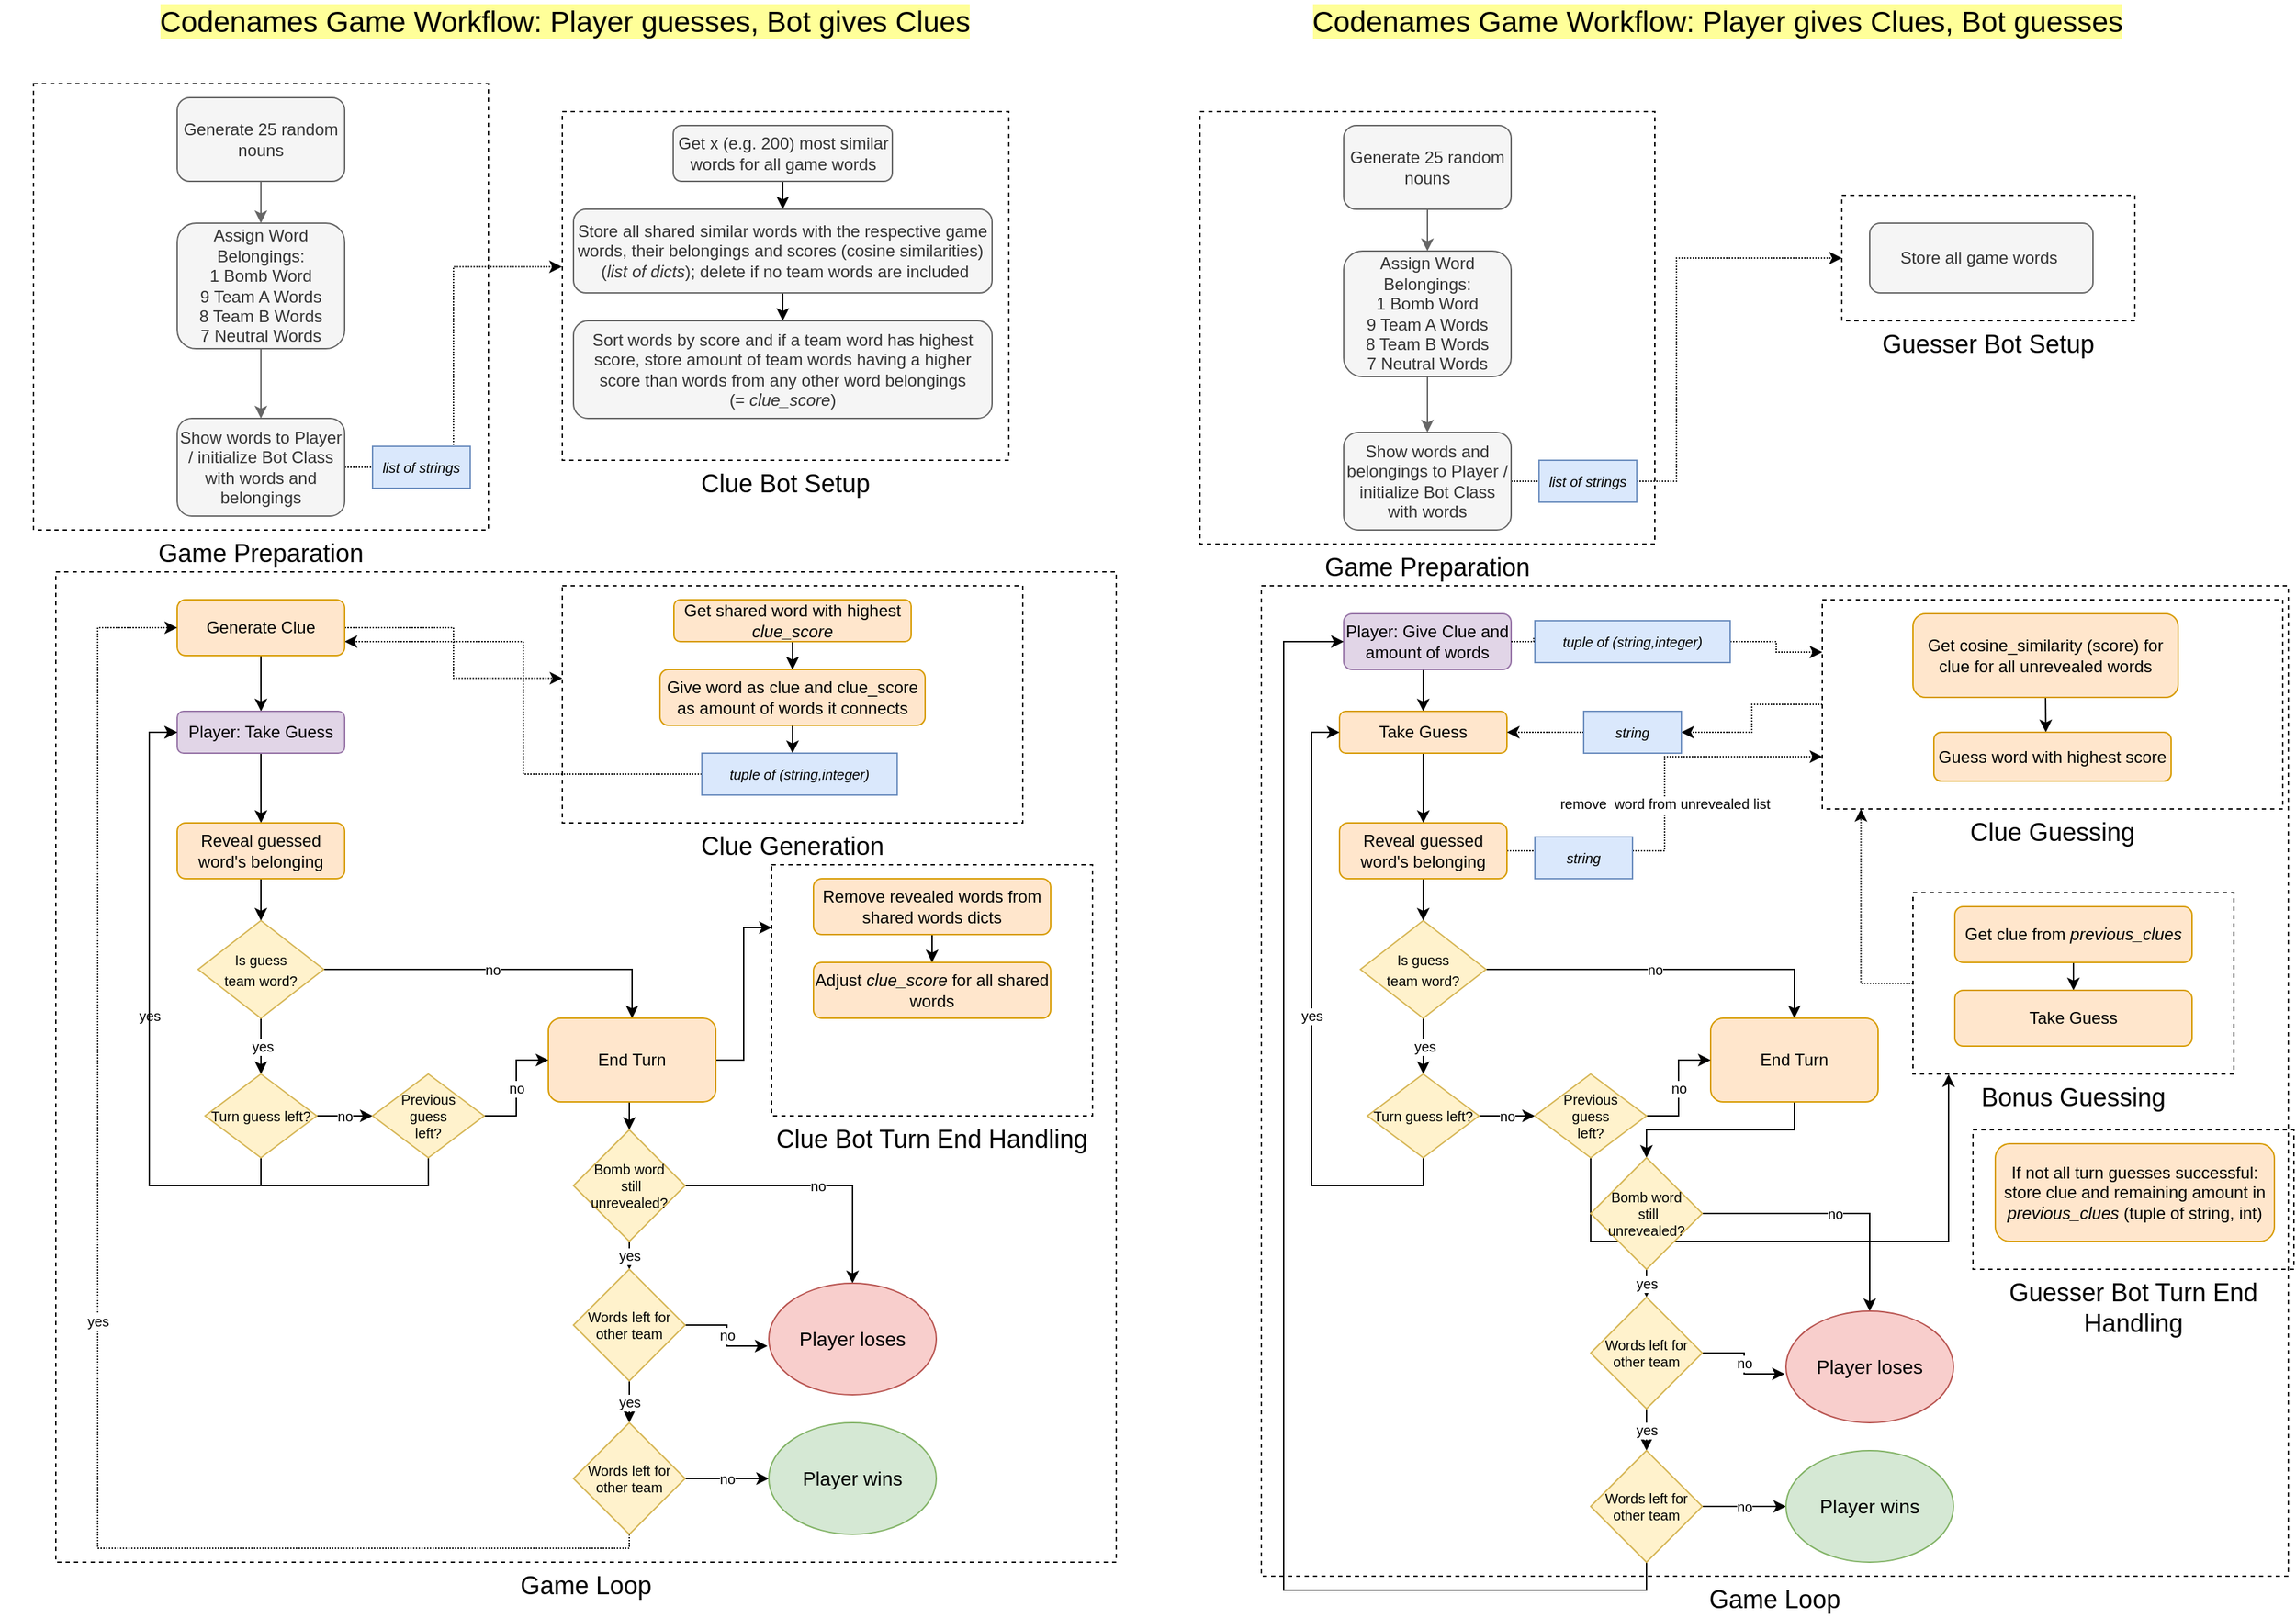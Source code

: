 <mxfile version="15.9.1" type="device"><diagram id="C5RBs43oDa-KdzZeNtuy" name="Page-1"><mxGraphModel dx="2031" dy="1260" grid="1" gridSize="10" guides="1" tooltips="1" connect="1" arrows="1" fold="1" page="1" pageScale="1" pageWidth="827" pageHeight="1169" math="0" shadow="0"><root><mxCell id="WIyWlLk6GJQsqaUBKTNV-0"/><mxCell id="WIyWlLk6GJQsqaUBKTNV-1" parent="WIyWlLk6GJQsqaUBKTNV-0"/><mxCell id="Q2Xd-P-2eitTYK7dsWBb-150" value="Game Loop" style="rounded=0;whiteSpace=wrap;html=1;fillColor=none;dashed=1;labelPosition=center;verticalLabelPosition=bottom;align=center;verticalAlign=top;fontSize=18;" vertex="1" parent="WIyWlLk6GJQsqaUBKTNV-1"><mxGeometry x="914" y="430" width="736" height="710" as="geometry"/></mxCell><mxCell id="Q2Xd-P-2eitTYK7dsWBb-96" value="Game Loop" style="rounded=0;whiteSpace=wrap;html=1;fillColor=none;dashed=1;labelPosition=center;verticalLabelPosition=bottom;align=center;verticalAlign=top;fontSize=18;" vertex="1" parent="WIyWlLk6GJQsqaUBKTNV-1"><mxGeometry x="50" y="420" width="760" height="710" as="geometry"/></mxCell><mxCell id="Q2Xd-P-2eitTYK7dsWBb-81" value="Game Preparation" style="rounded=0;whiteSpace=wrap;html=1;fillColor=none;dashed=1;labelPosition=center;verticalLabelPosition=bottom;align=center;verticalAlign=top;fontSize=18;" vertex="1" parent="WIyWlLk6GJQsqaUBKTNV-1"><mxGeometry x="870" y="90" width="326" height="310" as="geometry"/></mxCell><mxCell id="Q2Xd-P-2eitTYK7dsWBb-11" value="Clue Bot Setup" style="rounded=0;whiteSpace=wrap;html=1;fillColor=none;dashed=1;labelPosition=center;verticalLabelPosition=bottom;align=center;verticalAlign=top;fontSize=18;" vertex="1" parent="WIyWlLk6GJQsqaUBKTNV-1"><mxGeometry x="413" y="90" width="320" height="250" as="geometry"/></mxCell><mxCell id="Q2Xd-P-2eitTYK7dsWBb-3" style="edgeStyle=orthogonalEdgeStyle;rounded=0;orthogonalLoop=1;jettySize=auto;html=1;exitX=0.5;exitY=1;exitDx=0;exitDy=0;entryX=0.5;entryY=0;entryDx=0;entryDy=0;fillColor=#f5f5f5;strokeColor=#666666;" edge="1" parent="WIyWlLk6GJQsqaUBKTNV-1" source="Q2Xd-P-2eitTYK7dsWBb-1" target="Q2Xd-P-2eitTYK7dsWBb-2"><mxGeometry relative="1" as="geometry"/></mxCell><mxCell id="Q2Xd-P-2eitTYK7dsWBb-1" value="Generate 25 random nouns" style="rounded=1;whiteSpace=wrap;html=1;fillColor=#f5f5f5;strokeColor=#666666;fontColor=#333333;" vertex="1" parent="WIyWlLk6GJQsqaUBKTNV-1"><mxGeometry x="137" y="80" width="120" height="60" as="geometry"/></mxCell><mxCell id="Q2Xd-P-2eitTYK7dsWBb-5" style="edgeStyle=orthogonalEdgeStyle;rounded=0;orthogonalLoop=1;jettySize=auto;html=1;exitX=0.5;exitY=1;exitDx=0;exitDy=0;entryX=0.5;entryY=0;entryDx=0;entryDy=0;fillColor=#f5f5f5;strokeColor=#666666;" edge="1" parent="WIyWlLk6GJQsqaUBKTNV-1" source="Q2Xd-P-2eitTYK7dsWBb-2" target="Q2Xd-P-2eitTYK7dsWBb-4"><mxGeometry relative="1" as="geometry"/></mxCell><mxCell id="Q2Xd-P-2eitTYK7dsWBb-2" value="Assign Word Belongings:&lt;br&gt;1 Bomb Word&lt;br&gt;9 Team A Words&lt;br&gt;8 Team B Words&lt;br&gt;7 Neutral Words" style="rounded=1;whiteSpace=wrap;html=1;fillColor=#f5f5f5;strokeColor=#666666;fontColor=#333333;" vertex="1" parent="WIyWlLk6GJQsqaUBKTNV-1"><mxGeometry x="137" y="170" width="120" height="90" as="geometry"/></mxCell><mxCell id="Q2Xd-P-2eitTYK7dsWBb-13" style="edgeStyle=orthogonalEdgeStyle;rounded=0;orthogonalLoop=1;jettySize=auto;html=1;exitX=1;exitY=0.5;exitDx=0;exitDy=0;entryX=-0.001;entryY=0.445;entryDx=0;entryDy=0;entryPerimeter=0;fontSize=18;dashed=1;dashPattern=1 1;" edge="1" parent="WIyWlLk6GJQsqaUBKTNV-1" source="Q2Xd-P-2eitTYK7dsWBb-4" target="Q2Xd-P-2eitTYK7dsWBb-11"><mxGeometry relative="1" as="geometry"/></mxCell><mxCell id="Q2Xd-P-2eitTYK7dsWBb-4" value="Show words to Player / initialize Bot Class with words and belongings" style="rounded=1;whiteSpace=wrap;html=1;fillColor=#f5f5f5;strokeColor=#666666;fontColor=#333333;" vertex="1" parent="WIyWlLk6GJQsqaUBKTNV-1"><mxGeometry x="137" y="310" width="120" height="70" as="geometry"/></mxCell><mxCell id="Q2Xd-P-2eitTYK7dsWBb-8" value="Clue Generation" style="rounded=0;whiteSpace=wrap;html=1;fillColor=none;dashed=1;labelPosition=center;verticalLabelPosition=bottom;align=center;verticalAlign=top;fontSize=18;" vertex="1" parent="WIyWlLk6GJQsqaUBKTNV-1"><mxGeometry x="413" y="430" width="330" height="170" as="geometry"/></mxCell><mxCell id="Q2Xd-P-2eitTYK7dsWBb-15" style="edgeStyle=orthogonalEdgeStyle;rounded=0;orthogonalLoop=1;jettySize=auto;html=1;exitX=0.5;exitY=1;exitDx=0;exitDy=0;entryX=0.5;entryY=0;entryDx=0;entryDy=0;fontSize=18;" edge="1" parent="WIyWlLk6GJQsqaUBKTNV-1" source="Q2Xd-P-2eitTYK7dsWBb-9" target="Q2Xd-P-2eitTYK7dsWBb-12"><mxGeometry relative="1" as="geometry"/></mxCell><mxCell id="Q2Xd-P-2eitTYK7dsWBb-9" value="Get x (e.g. 200) most similar words for all game words" style="rounded=1;whiteSpace=wrap;html=1;fillColor=#f5f5f5;strokeColor=#666666;fontColor=#333333;" vertex="1" parent="WIyWlLk6GJQsqaUBKTNV-1"><mxGeometry x="492.5" y="100" width="157" height="40" as="geometry"/></mxCell><mxCell id="Q2Xd-P-2eitTYK7dsWBb-23" style="edgeStyle=orthogonalEdgeStyle;rounded=0;orthogonalLoop=1;jettySize=auto;html=1;exitX=0.5;exitY=1;exitDx=0;exitDy=0;entryX=0.5;entryY=0;entryDx=0;entryDy=0;fontSize=18;" edge="1" parent="WIyWlLk6GJQsqaUBKTNV-1" source="Q2Xd-P-2eitTYK7dsWBb-12" target="Q2Xd-P-2eitTYK7dsWBb-22"><mxGeometry relative="1" as="geometry"/></mxCell><mxCell id="Q2Xd-P-2eitTYK7dsWBb-12" value="Store all shared similar words with the respective game words, their belongings and scores (cosine similarities)&amp;nbsp;&lt;br&gt;&amp;nbsp;(&lt;i&gt;list of dicts&lt;/i&gt;); delete if no team words are included" style="rounded=1;whiteSpace=wrap;html=1;fillColor=#f5f5f5;strokeColor=#666666;fontColor=#333333;" vertex="1" parent="WIyWlLk6GJQsqaUBKTNV-1"><mxGeometry x="421" y="160" width="300" height="60" as="geometry"/></mxCell><mxCell id="Q2Xd-P-2eitTYK7dsWBb-16" value="Game Preparation" style="rounded=0;whiteSpace=wrap;html=1;fillColor=none;dashed=1;labelPosition=center;verticalLabelPosition=bottom;align=center;verticalAlign=top;fontSize=18;" vertex="1" parent="WIyWlLk6GJQsqaUBKTNV-1"><mxGeometry x="34" y="70" width="326" height="320" as="geometry"/></mxCell><mxCell id="Q2Xd-P-2eitTYK7dsWBb-19" style="edgeStyle=orthogonalEdgeStyle;rounded=0;orthogonalLoop=1;jettySize=auto;html=1;exitX=0.5;exitY=1;exitDx=0;exitDy=0;entryX=0.5;entryY=0;entryDx=0;entryDy=0;fontSize=18;" edge="1" parent="WIyWlLk6GJQsqaUBKTNV-1" source="Q2Xd-P-2eitTYK7dsWBb-17"><mxGeometry relative="1" as="geometry"><mxPoint x="578" y="490" as="targetPoint"/></mxGeometry></mxCell><mxCell id="Q2Xd-P-2eitTYK7dsWBb-25" value="" style="edgeStyle=orthogonalEdgeStyle;rounded=0;orthogonalLoop=1;jettySize=auto;html=1;fontSize=18;" edge="1" parent="WIyWlLk6GJQsqaUBKTNV-1" source="Q2Xd-P-2eitTYK7dsWBb-17" target="Q2Xd-P-2eitTYK7dsWBb-18"><mxGeometry relative="1" as="geometry"/></mxCell><mxCell id="Q2Xd-P-2eitTYK7dsWBb-17" value="Get shared word with highest &lt;i&gt;clue_score&lt;/i&gt;" style="rounded=1;whiteSpace=wrap;html=1;fillColor=#ffe6cc;strokeColor=#d79b00;align=center;" vertex="1" parent="WIyWlLk6GJQsqaUBKTNV-1"><mxGeometry x="493" y="440" width="170" height="30" as="geometry"/></mxCell><mxCell id="Q2Xd-P-2eitTYK7dsWBb-21" style="edgeStyle=orthogonalEdgeStyle;rounded=0;orthogonalLoop=1;jettySize=auto;html=1;exitX=0.5;exitY=1;exitDx=0;exitDy=0;fontSize=18;" edge="1" parent="WIyWlLk6GJQsqaUBKTNV-1"><mxGeometry relative="1" as="geometry"><mxPoint x="578" y="520" as="sourcePoint"/><mxPoint x="578" y="550" as="targetPoint"/><Array as="points"><mxPoint x="578" y="540"/><mxPoint x="578" y="540"/></Array></mxGeometry></mxCell><mxCell id="Q2Xd-P-2eitTYK7dsWBb-18" value="Give word as clue and clue_score as amount of words it connects" style="rounded=1;whiteSpace=wrap;html=1;fillColor=#ffe6cc;strokeColor=#d79b00;align=center;" vertex="1" parent="WIyWlLk6GJQsqaUBKTNV-1"><mxGeometry x="483" y="490" width="190" height="40" as="geometry"/></mxCell><mxCell id="Q2Xd-P-2eitTYK7dsWBb-22" value="Sort words by score and if a team word has highest score, store amount of team words having a higher score than words from any other word belongings &lt;br&gt;(= &lt;i&gt;clue_score&lt;/i&gt;)" style="rounded=1;whiteSpace=wrap;html=1;fillColor=#f5f5f5;strokeColor=#666666;fontColor=#333333;" vertex="1" parent="WIyWlLk6GJQsqaUBKTNV-1"><mxGeometry x="421" y="240" width="300" height="70" as="geometry"/></mxCell><mxCell id="Q2Xd-P-2eitTYK7dsWBb-28" value="list of strings" style="rounded=0;whiteSpace=wrap;html=1;fontSize=10;fillColor=#dae8fc;strokeColor=#6c8ebf;fontStyle=2" vertex="1" parent="WIyWlLk6GJQsqaUBKTNV-1"><mxGeometry x="277" y="330" width="70" height="30" as="geometry"/></mxCell><mxCell id="Q2Xd-P-2eitTYK7dsWBb-32" style="edgeStyle=orthogonalEdgeStyle;rounded=0;orthogonalLoop=1;jettySize=auto;html=1;exitX=0;exitY=0.5;exitDx=0;exitDy=0;entryX=1;entryY=0.75;entryDx=0;entryDy=0;dashed=1;dashPattern=1 1;fontSize=12;" edge="1" parent="WIyWlLk6GJQsqaUBKTNV-1" source="Q2Xd-P-2eitTYK7dsWBb-29" target="Q2Xd-P-2eitTYK7dsWBb-30"><mxGeometry relative="1" as="geometry"/></mxCell><mxCell id="Q2Xd-P-2eitTYK7dsWBb-29" value="tuple of (string,integer)" style="rounded=0;whiteSpace=wrap;html=1;fontSize=10;fillColor=#dae8fc;strokeColor=#6c8ebf;fontStyle=2" vertex="1" parent="WIyWlLk6GJQsqaUBKTNV-1"><mxGeometry x="513" y="550" width="140" height="30" as="geometry"/></mxCell><mxCell id="Q2Xd-P-2eitTYK7dsWBb-31" style="edgeStyle=orthogonalEdgeStyle;rounded=0;orthogonalLoop=1;jettySize=auto;html=1;exitX=1;exitY=0.5;exitDx=0;exitDy=0;entryX=0;entryY=0.39;entryDx=0;entryDy=0;entryPerimeter=0;fontSize=10;dashed=1;dashPattern=1 1;" edge="1" parent="WIyWlLk6GJQsqaUBKTNV-1" source="Q2Xd-P-2eitTYK7dsWBb-30" target="Q2Xd-P-2eitTYK7dsWBb-8"><mxGeometry relative="1" as="geometry"/></mxCell><mxCell id="Q2Xd-P-2eitTYK7dsWBb-33" style="edgeStyle=orthogonalEdgeStyle;rounded=0;orthogonalLoop=1;jettySize=auto;html=1;exitX=0.5;exitY=1;exitDx=0;exitDy=0;fontSize=12;" edge="1" parent="WIyWlLk6GJQsqaUBKTNV-1" source="Q2Xd-P-2eitTYK7dsWBb-30"><mxGeometry relative="1" as="geometry"><mxPoint x="197.061" y="520" as="targetPoint"/></mxGeometry></mxCell><mxCell id="Q2Xd-P-2eitTYK7dsWBb-30" value="Generate Clue" style="rounded=1;whiteSpace=wrap;html=1;fontSize=12;fillColor=#ffe6cc;strokeColor=#d79b00;" vertex="1" parent="WIyWlLk6GJQsqaUBKTNV-1"><mxGeometry x="137" y="440" width="120" height="40" as="geometry"/></mxCell><mxCell id="Q2Xd-P-2eitTYK7dsWBb-35" style="edgeStyle=orthogonalEdgeStyle;rounded=0;orthogonalLoop=1;jettySize=auto;html=1;exitX=0.5;exitY=1;exitDx=0;exitDy=0;fontSize=12;" edge="1" parent="WIyWlLk6GJQsqaUBKTNV-1" source="Q2Xd-P-2eitTYK7dsWBb-34"><mxGeometry relative="1" as="geometry"><mxPoint x="197.061" y="600" as="targetPoint"/></mxGeometry></mxCell><mxCell id="Q2Xd-P-2eitTYK7dsWBb-34" value="Player: Take Guess" style="rounded=1;whiteSpace=wrap;html=1;fontSize=12;fillColor=#e1d5e7;strokeColor=#9673a6;" vertex="1" parent="WIyWlLk6GJQsqaUBKTNV-1"><mxGeometry x="137" y="520" width="120" height="30" as="geometry"/></mxCell><mxCell id="Q2Xd-P-2eitTYK7dsWBb-39" value="yes" style="edgeStyle=orthogonalEdgeStyle;rounded=0;orthogonalLoop=1;jettySize=auto;html=1;exitX=0.5;exitY=1;exitDx=0;exitDy=0;fontSize=10;" edge="1" parent="WIyWlLk6GJQsqaUBKTNV-1" source="Q2Xd-P-2eitTYK7dsWBb-36"><mxGeometry relative="1" as="geometry"><mxPoint x="197.061" y="780" as="targetPoint"/></mxGeometry></mxCell><mxCell id="Q2Xd-P-2eitTYK7dsWBb-44" value="no" style="edgeStyle=orthogonalEdgeStyle;rounded=0;orthogonalLoop=1;jettySize=auto;html=1;exitX=1;exitY=0.5;exitDx=0;exitDy=0;entryX=0.5;entryY=0;entryDx=0;entryDy=0;fontSize=10;strokeWidth=1;labelPosition=left;verticalLabelPosition=middle;align=right;verticalAlign=middle;" edge="1" parent="WIyWlLk6GJQsqaUBKTNV-1" source="Q2Xd-P-2eitTYK7dsWBb-36" target="Q2Xd-P-2eitTYK7dsWBb-42"><mxGeometry relative="1" as="geometry"/></mxCell><mxCell id="Q2Xd-P-2eitTYK7dsWBb-36" value="&lt;font style=&quot;font-size: 10px&quot;&gt;Is guess &lt;br&gt;team word?&lt;/font&gt;" style="rhombus;whiteSpace=wrap;html=1;fontSize=12;fillColor=#fff2cc;strokeColor=#d6b656;" vertex="1" parent="WIyWlLk6GJQsqaUBKTNV-1"><mxGeometry x="152" y="670" width="90" height="70" as="geometry"/></mxCell><mxCell id="Q2Xd-P-2eitTYK7dsWBb-38" style="edgeStyle=orthogonalEdgeStyle;rounded=0;orthogonalLoop=1;jettySize=auto;html=1;exitX=0.5;exitY=1;exitDx=0;exitDy=0;entryX=0.5;entryY=0;entryDx=0;entryDy=0;fontSize=12;" edge="1" parent="WIyWlLk6GJQsqaUBKTNV-1" source="Q2Xd-P-2eitTYK7dsWBb-37" target="Q2Xd-P-2eitTYK7dsWBb-36"><mxGeometry relative="1" as="geometry"/></mxCell><mxCell id="Q2Xd-P-2eitTYK7dsWBb-37" value="Reveal guessed word's belonging" style="rounded=1;whiteSpace=wrap;html=1;fontSize=12;fillColor=#ffe6cc;strokeColor=#d79b00;" vertex="1" parent="WIyWlLk6GJQsqaUBKTNV-1"><mxGeometry x="137" y="600" width="120" height="40" as="geometry"/></mxCell><mxCell id="Q2Xd-P-2eitTYK7dsWBb-41" value="yes" style="edgeStyle=orthogonalEdgeStyle;rounded=0;orthogonalLoop=1;jettySize=auto;html=1;exitX=0.5;exitY=1;exitDx=0;exitDy=0;entryX=0;entryY=0.5;entryDx=0;entryDy=0;fontSize=10;" edge="1" parent="WIyWlLk6GJQsqaUBKTNV-1" source="Q2Xd-P-2eitTYK7dsWBb-40" target="Q2Xd-P-2eitTYK7dsWBb-34"><mxGeometry relative="1" as="geometry"/></mxCell><mxCell id="Q2Xd-P-2eitTYK7dsWBb-46" value="no" style="edgeStyle=orthogonalEdgeStyle;rounded=0;orthogonalLoop=1;jettySize=auto;html=1;exitX=1;exitY=0.5;exitDx=0;exitDy=0;entryX=0;entryY=0.5;entryDx=0;entryDy=0;fontSize=10;strokeWidth=1;" edge="1" parent="WIyWlLk6GJQsqaUBKTNV-1" source="Q2Xd-P-2eitTYK7dsWBb-40" target="Q2Xd-P-2eitTYK7dsWBb-45"><mxGeometry relative="1" as="geometry"/></mxCell><mxCell id="Q2Xd-P-2eitTYK7dsWBb-40" value="Turn guess left?" style="rhombus;whiteSpace=wrap;html=1;fontSize=10;fillColor=#fff2cc;strokeColor=#d6b656;" vertex="1" parent="WIyWlLk6GJQsqaUBKTNV-1"><mxGeometry x="157" y="780" width="80" height="60" as="geometry"/></mxCell><mxCell id="Q2Xd-P-2eitTYK7dsWBb-53" style="edgeStyle=orthogonalEdgeStyle;rounded=0;orthogonalLoop=1;jettySize=auto;html=1;exitX=1;exitY=0.5;exitDx=0;exitDy=0;entryX=0;entryY=0.25;entryDx=0;entryDy=0;fontSize=10;strokeWidth=1;" edge="1" parent="WIyWlLk6GJQsqaUBKTNV-1" source="Q2Xd-P-2eitTYK7dsWBb-42" target="Q2Xd-P-2eitTYK7dsWBb-49"><mxGeometry relative="1" as="geometry"/></mxCell><mxCell id="Q2Xd-P-2eitTYK7dsWBb-54" style="edgeStyle=orthogonalEdgeStyle;rounded=0;orthogonalLoop=1;jettySize=auto;html=1;exitX=0.5;exitY=1;exitDx=0;exitDy=0;fontSize=10;strokeWidth=1;entryX=0.5;entryY=0;entryDx=0;entryDy=0;" edge="1" parent="WIyWlLk6GJQsqaUBKTNV-1" source="Q2Xd-P-2eitTYK7dsWBb-42" target="Q2Xd-P-2eitTYK7dsWBb-55"><mxGeometry relative="1" as="geometry"><mxPoint x="462.882" y="860.0" as="targetPoint"/></mxGeometry></mxCell><mxCell id="Q2Xd-P-2eitTYK7dsWBb-42" value="&lt;font style=&quot;font-size: 12px&quot;&gt;End Turn&lt;/font&gt;" style="rounded=1;whiteSpace=wrap;html=1;fontSize=10;fillColor=#ffe6cc;strokeColor=#d79b00;" vertex="1" parent="WIyWlLk6GJQsqaUBKTNV-1"><mxGeometry x="403" y="740" width="120" height="60" as="geometry"/></mxCell><mxCell id="Q2Xd-P-2eitTYK7dsWBb-47" style="edgeStyle=orthogonalEdgeStyle;rounded=0;orthogonalLoop=1;jettySize=auto;html=1;exitX=0.5;exitY=1;exitDx=0;exitDy=0;entryX=0;entryY=0.5;entryDx=0;entryDy=0;fontSize=10;strokeWidth=1;" edge="1" parent="WIyWlLk6GJQsqaUBKTNV-1" source="Q2Xd-P-2eitTYK7dsWBb-45" target="Q2Xd-P-2eitTYK7dsWBb-34"><mxGeometry relative="1" as="geometry"/></mxCell><mxCell id="Q2Xd-P-2eitTYK7dsWBb-48" value="no" style="edgeStyle=orthogonalEdgeStyle;rounded=0;orthogonalLoop=1;jettySize=auto;html=1;exitX=1;exitY=0.5;exitDx=0;exitDy=0;entryX=0;entryY=0.5;entryDx=0;entryDy=0;fontSize=10;strokeWidth=1;" edge="1" parent="WIyWlLk6GJQsqaUBKTNV-1" source="Q2Xd-P-2eitTYK7dsWBb-45" target="Q2Xd-P-2eitTYK7dsWBb-42"><mxGeometry relative="1" as="geometry"/></mxCell><mxCell id="Q2Xd-P-2eitTYK7dsWBb-45" value="Previous &lt;br&gt;guess &lt;br&gt;left?" style="rhombus;whiteSpace=wrap;html=1;fontSize=10;fillColor=#fff2cc;strokeColor=#d6b656;" vertex="1" parent="WIyWlLk6GJQsqaUBKTNV-1"><mxGeometry x="277" y="780" width="80" height="60" as="geometry"/></mxCell><mxCell id="Q2Xd-P-2eitTYK7dsWBb-49" value="Clue Bot Turn End Handling" style="rounded=0;whiteSpace=wrap;html=1;fillColor=none;dashed=1;labelPosition=center;verticalLabelPosition=bottom;align=center;verticalAlign=top;fontSize=18;" vertex="1" parent="WIyWlLk6GJQsqaUBKTNV-1"><mxGeometry x="563" y="630" width="230" height="180" as="geometry"/></mxCell><mxCell id="Q2Xd-P-2eitTYK7dsWBb-52" style="edgeStyle=orthogonalEdgeStyle;rounded=0;orthogonalLoop=1;jettySize=auto;html=1;exitX=0.5;exitY=1;exitDx=0;exitDy=0;entryX=0.5;entryY=0;entryDx=0;entryDy=0;fontSize=10;strokeWidth=1;" edge="1" parent="WIyWlLk6GJQsqaUBKTNV-1" source="Q2Xd-P-2eitTYK7dsWBb-50" target="Q2Xd-P-2eitTYK7dsWBb-51"><mxGeometry relative="1" as="geometry"/></mxCell><mxCell id="Q2Xd-P-2eitTYK7dsWBb-50" value="Remove revealed words from shared words dicts" style="rounded=1;whiteSpace=wrap;html=1;fillColor=#ffe6cc;strokeColor=#d79b00;align=center;" vertex="1" parent="WIyWlLk6GJQsqaUBKTNV-1"><mxGeometry x="593" y="640" width="170" height="40" as="geometry"/></mxCell><mxCell id="Q2Xd-P-2eitTYK7dsWBb-51" value="Adjust &lt;i&gt;clue_score &lt;/i&gt;for all shared words" style="rounded=1;whiteSpace=wrap;html=1;fillColor=#ffe6cc;strokeColor=#d79b00;align=center;" vertex="1" parent="WIyWlLk6GJQsqaUBKTNV-1"><mxGeometry x="593" y="700" width="170" height="40" as="geometry"/></mxCell><mxCell id="Q2Xd-P-2eitTYK7dsWBb-57" value="yes" style="edgeStyle=orthogonalEdgeStyle;rounded=0;orthogonalLoop=1;jettySize=auto;html=1;exitX=0.5;exitY=1;exitDx=0;exitDy=0;entryX=0.5;entryY=0;entryDx=0;entryDy=0;fontSize=10;strokeWidth=1;" edge="1" parent="WIyWlLk6GJQsqaUBKTNV-1" source="Q2Xd-P-2eitTYK7dsWBb-55" target="Q2Xd-P-2eitTYK7dsWBb-56"><mxGeometry relative="1" as="geometry"/></mxCell><mxCell id="Q2Xd-P-2eitTYK7dsWBb-60" value="no" style="edgeStyle=orthogonalEdgeStyle;rounded=0;orthogonalLoop=1;jettySize=auto;html=1;exitX=1;exitY=0.5;exitDx=0;exitDy=0;entryX=0.5;entryY=0;entryDx=0;entryDy=0;fontSize=10;strokeWidth=1;" edge="1" parent="WIyWlLk6GJQsqaUBKTNV-1" source="Q2Xd-P-2eitTYK7dsWBb-55" target="Q2Xd-P-2eitTYK7dsWBb-71"><mxGeometry relative="1" as="geometry"><mxPoint x="621.0" y="930" as="targetPoint"/></mxGeometry></mxCell><mxCell id="Q2Xd-P-2eitTYK7dsWBb-55" value="Bomb word&lt;br&gt;&amp;nbsp;still &lt;br&gt;unrevealed?" style="rhombus;whiteSpace=wrap;html=1;fontSize=10;fillColor=#fff2cc;strokeColor=#d6b656;" vertex="1" parent="WIyWlLk6GJQsqaUBKTNV-1"><mxGeometry x="421" y="820" width="80" height="80" as="geometry"/></mxCell><mxCell id="Q2Xd-P-2eitTYK7dsWBb-66" value="no" style="edgeStyle=orthogonalEdgeStyle;rounded=0;orthogonalLoop=1;jettySize=auto;html=1;exitX=1;exitY=0.5;exitDx=0;exitDy=0;entryX=-0.008;entryY=0.563;entryDx=0;entryDy=0;fontSize=10;strokeWidth=1;entryPerimeter=0;" edge="1" parent="WIyWlLk6GJQsqaUBKTNV-1" source="Q2Xd-P-2eitTYK7dsWBb-56" target="Q2Xd-P-2eitTYK7dsWBb-71"><mxGeometry relative="1" as="geometry"><mxPoint x="561.0" y="960" as="targetPoint"/></mxGeometry></mxCell><mxCell id="Q2Xd-P-2eitTYK7dsWBb-67" value="yes" style="edgeStyle=orthogonalEdgeStyle;rounded=0;orthogonalLoop=1;jettySize=auto;html=1;exitX=0.5;exitY=1;exitDx=0;exitDy=0;entryX=0.5;entryY=0;entryDx=0;entryDy=0;fontSize=10;strokeWidth=1;" edge="1" parent="WIyWlLk6GJQsqaUBKTNV-1" source="Q2Xd-P-2eitTYK7dsWBb-56" target="Q2Xd-P-2eitTYK7dsWBb-62"><mxGeometry relative="1" as="geometry"/></mxCell><mxCell id="Q2Xd-P-2eitTYK7dsWBb-56" value="Words left for&lt;br&gt;other team" style="rhombus;whiteSpace=wrap;html=1;fontSize=10;fillColor=#fff2cc;strokeColor=#d6b656;" vertex="1" parent="WIyWlLk6GJQsqaUBKTNV-1"><mxGeometry x="421" y="920" width="80" height="80" as="geometry"/></mxCell><mxCell id="Q2Xd-P-2eitTYK7dsWBb-69" value="no" style="edgeStyle=orthogonalEdgeStyle;rounded=0;orthogonalLoop=1;jettySize=auto;html=1;exitX=1;exitY=0.5;exitDx=0;exitDy=0;entryX=0;entryY=0.5;entryDx=0;entryDy=0;fontSize=10;strokeWidth=1;" edge="1" parent="WIyWlLk6GJQsqaUBKTNV-1" source="Q2Xd-P-2eitTYK7dsWBb-62" target="Q2Xd-P-2eitTYK7dsWBb-72"><mxGeometry relative="1" as="geometry"><mxPoint x="571.0" y="1070" as="targetPoint"/></mxGeometry></mxCell><mxCell id="Q2Xd-P-2eitTYK7dsWBb-97" value="yes" style="edgeStyle=orthogonalEdgeStyle;rounded=0;orthogonalLoop=1;jettySize=auto;html=1;exitX=0.5;exitY=1;exitDx=0;exitDy=0;entryX=0;entryY=0.5;entryDx=0;entryDy=0;dashed=1;dashPattern=1 1;fontSize=10;fontColor=#000000;strokeWidth=1;" edge="1" parent="WIyWlLk6GJQsqaUBKTNV-1" source="Q2Xd-P-2eitTYK7dsWBb-62" target="Q2Xd-P-2eitTYK7dsWBb-30"><mxGeometry relative="1" as="geometry"><Array as="points"><mxPoint x="461" y="1120"/><mxPoint x="80" y="1120"/><mxPoint x="80" y="460"/></Array></mxGeometry></mxCell><mxCell id="Q2Xd-P-2eitTYK7dsWBb-62" value="Words left for&lt;br&gt;other team" style="rhombus;whiteSpace=wrap;html=1;fontSize=10;fillColor=#fff2cc;strokeColor=#d6b656;" vertex="1" parent="WIyWlLk6GJQsqaUBKTNV-1"><mxGeometry x="421" y="1030" width="80" height="80" as="geometry"/></mxCell><mxCell id="Q2Xd-P-2eitTYK7dsWBb-71" value="Player loses" style="ellipse;whiteSpace=wrap;html=1;fontSize=14;fillColor=#f8cecc;strokeColor=#b85450;" vertex="1" parent="WIyWlLk6GJQsqaUBKTNV-1"><mxGeometry x="561" y="930" width="120" height="80" as="geometry"/></mxCell><mxCell id="Q2Xd-P-2eitTYK7dsWBb-72" value="Player wins" style="ellipse;whiteSpace=wrap;html=1;fontSize=14;fillColor=#d5e8d4;strokeColor=#82b366;" vertex="1" parent="WIyWlLk6GJQsqaUBKTNV-1"><mxGeometry x="561" y="1030" width="120" height="80" as="geometry"/></mxCell><mxCell id="Q2Xd-P-2eitTYK7dsWBb-73" value="Codenames Game Workflow: Player guesses, Bot gives Clues" style="text;html=1;strokeColor=none;fillColor=none;align=center;verticalAlign=middle;whiteSpace=wrap;rounded=0;fontSize=21;labelBackgroundColor=#FFFF99;labelBorderColor=none;" vertex="1" parent="WIyWlLk6GJQsqaUBKTNV-1"><mxGeometry x="10" y="10" width="810" height="30" as="geometry"/></mxCell><mxCell id="Q2Xd-P-2eitTYK7dsWBb-75" value="Codenames Game Workflow: Player gives Clues, Bot guesses" style="text;html=1;strokeColor=none;fillColor=none;align=center;verticalAlign=middle;whiteSpace=wrap;rounded=0;fontSize=21;labelBackgroundColor=#FFFF99;labelBorderColor=none;" vertex="1" parent="WIyWlLk6GJQsqaUBKTNV-1"><mxGeometry x="836" y="10" width="810" height="30" as="geometry"/></mxCell><mxCell id="Q2Xd-P-2eitTYK7dsWBb-76" style="edgeStyle=orthogonalEdgeStyle;rounded=0;orthogonalLoop=1;jettySize=auto;html=1;exitX=0.5;exitY=1;exitDx=0;exitDy=0;entryX=0.5;entryY=0;entryDx=0;entryDy=0;fillColor=#f5f5f5;strokeColor=#666666;" edge="1" parent="WIyWlLk6GJQsqaUBKTNV-1" source="Q2Xd-P-2eitTYK7dsWBb-77" target="Q2Xd-P-2eitTYK7dsWBb-79"><mxGeometry relative="1" as="geometry"/></mxCell><mxCell id="Q2Xd-P-2eitTYK7dsWBb-77" value="Generate 25 random nouns" style="rounded=1;whiteSpace=wrap;html=1;fillColor=#f5f5f5;strokeColor=#666666;fontColor=#333333;" vertex="1" parent="WIyWlLk6GJQsqaUBKTNV-1"><mxGeometry x="973" y="100" width="120" height="60" as="geometry"/></mxCell><mxCell id="Q2Xd-P-2eitTYK7dsWBb-78" style="edgeStyle=orthogonalEdgeStyle;rounded=0;orthogonalLoop=1;jettySize=auto;html=1;exitX=0.5;exitY=1;exitDx=0;exitDy=0;entryX=0.5;entryY=0;entryDx=0;entryDy=0;fillColor=#f5f5f5;strokeColor=#666666;" edge="1" parent="WIyWlLk6GJQsqaUBKTNV-1" source="Q2Xd-P-2eitTYK7dsWBb-79" target="Q2Xd-P-2eitTYK7dsWBb-80"><mxGeometry relative="1" as="geometry"/></mxCell><mxCell id="Q2Xd-P-2eitTYK7dsWBb-79" value="Assign Word Belongings:&lt;br&gt;1 Bomb Word&lt;br&gt;9 Team A Words&lt;br&gt;8 Team B Words&lt;br&gt;7 Neutral Words" style="rounded=1;whiteSpace=wrap;html=1;fillColor=#f5f5f5;strokeColor=#666666;fontColor=#333333;" vertex="1" parent="WIyWlLk6GJQsqaUBKTNV-1"><mxGeometry x="973" y="190" width="120" height="90" as="geometry"/></mxCell><mxCell id="Q2Xd-P-2eitTYK7dsWBb-95" style="edgeStyle=orthogonalEdgeStyle;rounded=0;orthogonalLoop=1;jettySize=auto;html=1;exitX=1;exitY=0.5;exitDx=0;exitDy=0;entryX=0;entryY=0.5;entryDx=0;entryDy=0;fontSize=21;fontColor=#FFFFFF;strokeWidth=1;dashed=1;dashPattern=1 1;" edge="1" parent="WIyWlLk6GJQsqaUBKTNV-1" source="Q2Xd-P-2eitTYK7dsWBb-80" target="Q2Xd-P-2eitTYK7dsWBb-89"><mxGeometry relative="1" as="geometry"/></mxCell><mxCell id="Q2Xd-P-2eitTYK7dsWBb-80" value="Show words and belongings to Player / initialize Bot Class with words" style="rounded=1;whiteSpace=wrap;html=1;fillColor=#f5f5f5;strokeColor=#666666;fontColor=#333333;" vertex="1" parent="WIyWlLk6GJQsqaUBKTNV-1"><mxGeometry x="973" y="320" width="120" height="70" as="geometry"/></mxCell><mxCell id="Q2Xd-P-2eitTYK7dsWBb-82" value="list of strings" style="rounded=0;whiteSpace=wrap;html=1;fontSize=10;fillColor=#dae8fc;strokeColor=#6c8ebf;fontStyle=2" vertex="1" parent="WIyWlLk6GJQsqaUBKTNV-1"><mxGeometry x="1113" y="340" width="70" height="30" as="geometry"/></mxCell><mxCell id="Q2Xd-P-2eitTYK7dsWBb-89" value="Guesser Bot Setup" style="rounded=0;whiteSpace=wrap;html=1;fillColor=none;dashed=1;labelPosition=center;verticalLabelPosition=bottom;align=center;verticalAlign=top;fontSize=18;" vertex="1" parent="WIyWlLk6GJQsqaUBKTNV-1"><mxGeometry x="1330" y="150" width="210" height="90" as="geometry"/></mxCell><mxCell id="Q2Xd-P-2eitTYK7dsWBb-93" value="Store all game words&amp;nbsp;" style="rounded=1;whiteSpace=wrap;html=1;fillColor=#f5f5f5;strokeColor=#666666;fontColor=#333333;" vertex="1" parent="WIyWlLk6GJQsqaUBKTNV-1"><mxGeometry x="1350" y="170" width="160" height="50" as="geometry"/></mxCell><mxCell id="Q2Xd-P-2eitTYK7dsWBb-141" style="edgeStyle=orthogonalEdgeStyle;rounded=0;orthogonalLoop=1;jettySize=auto;html=1;exitX=0.5;exitY=1;exitDx=0;exitDy=0;entryX=0.5;entryY=0;entryDx=0;entryDy=0;fontSize=10;fontColor=#000000;strokeWidth=1;" edge="1" parent="WIyWlLk6GJQsqaUBKTNV-1" source="Q2Xd-P-2eitTYK7dsWBb-98" target="Q2Xd-P-2eitTYK7dsWBb-112"><mxGeometry relative="1" as="geometry"/></mxCell><mxCell id="Q2Xd-P-2eitTYK7dsWBb-98" value="Player: Give Clue and amount of words" style="rounded=1;whiteSpace=wrap;html=1;fontSize=12;fillColor=#e1d5e7;strokeColor=#9673a6;" vertex="1" parent="WIyWlLk6GJQsqaUBKTNV-1"><mxGeometry x="973" y="450" width="120" height="40" as="geometry"/></mxCell><mxCell id="Q2Xd-P-2eitTYK7dsWBb-152" style="edgeStyle=orthogonalEdgeStyle;rounded=0;orthogonalLoop=1;jettySize=auto;html=1;exitX=0;exitY=0.5;exitDx=0;exitDy=0;entryX=1;entryY=0.5;entryDx=0;entryDy=0;dashed=1;dashPattern=1 1;fontSize=10;fontColor=#000000;strokeWidth=1;" edge="1" parent="WIyWlLk6GJQsqaUBKTNV-1" source="Q2Xd-P-2eitTYK7dsWBb-99" target="Q2Xd-P-2eitTYK7dsWBb-145"><mxGeometry relative="1" as="geometry"/></mxCell><mxCell id="Q2Xd-P-2eitTYK7dsWBb-99" value="Clue Guessing" style="rounded=0;whiteSpace=wrap;html=1;fillColor=none;dashed=1;labelPosition=center;verticalLabelPosition=bottom;align=center;verticalAlign=top;fontSize=18;" vertex="1" parent="WIyWlLk6GJQsqaUBKTNV-1"><mxGeometry x="1316" y="440" width="330" height="150" as="geometry"/></mxCell><mxCell id="Q2Xd-P-2eitTYK7dsWBb-100" style="edgeStyle=orthogonalEdgeStyle;rounded=0;orthogonalLoop=1;jettySize=auto;html=1;exitX=0.5;exitY=1;exitDx=0;exitDy=0;entryX=0.5;entryY=0;entryDx=0;entryDy=0;fontSize=18;" edge="1" parent="WIyWlLk6GJQsqaUBKTNV-1" source="Q2Xd-P-2eitTYK7dsWBb-102"><mxGeometry relative="1" as="geometry"><mxPoint x="1481" y="500" as="targetPoint"/></mxGeometry></mxCell><mxCell id="Q2Xd-P-2eitTYK7dsWBb-143" style="edgeStyle=orthogonalEdgeStyle;rounded=0;orthogonalLoop=1;jettySize=auto;html=1;exitX=0.5;exitY=1;exitDx=0;exitDy=0;entryX=0.472;entryY=0;entryDx=0;entryDy=0;entryPerimeter=0;fontSize=10;fontColor=#000000;strokeWidth=1;" edge="1" parent="WIyWlLk6GJQsqaUBKTNV-1" source="Q2Xd-P-2eitTYK7dsWBb-102" target="Q2Xd-P-2eitTYK7dsWBb-142"><mxGeometry relative="1" as="geometry"/></mxCell><mxCell id="Q2Xd-P-2eitTYK7dsWBb-102" value="Get cosine_similarity (score) for clue for all unrevealed words" style="rounded=1;whiteSpace=wrap;html=1;fillColor=#ffe6cc;strokeColor=#d79b00;align=center;" vertex="1" parent="WIyWlLk6GJQsqaUBKTNV-1"><mxGeometry x="1381" y="450" width="190" height="60" as="geometry"/></mxCell><mxCell id="Q2Xd-P-2eitTYK7dsWBb-151" style="edgeStyle=orthogonalEdgeStyle;rounded=0;orthogonalLoop=1;jettySize=auto;html=1;exitX=1;exitY=0.5;exitDx=0;exitDy=0;entryX=0;entryY=0.25;entryDx=0;entryDy=0;dashed=1;dashPattern=1 1;fontSize=10;fontColor=#000000;strokeWidth=1;" edge="1" parent="WIyWlLk6GJQsqaUBKTNV-1" source="Q2Xd-P-2eitTYK7dsWBb-106" target="Q2Xd-P-2eitTYK7dsWBb-99"><mxGeometry relative="1" as="geometry"/></mxCell><mxCell id="Q2Xd-P-2eitTYK7dsWBb-106" value="tuple of (string,integer)" style="rounded=0;whiteSpace=wrap;html=1;fontSize=10;fillColor=#dae8fc;strokeColor=#6c8ebf;fontStyle=2" vertex="1" parent="WIyWlLk6GJQsqaUBKTNV-1"><mxGeometry x="1110" y="455" width="140" height="30" as="geometry"/></mxCell><mxCell id="Q2Xd-P-2eitTYK7dsWBb-108" value="" style="edgeStyle=orthogonalEdgeStyle;rounded=0;orthogonalLoop=1;jettySize=auto;html=1;exitX=1;exitY=0.5;exitDx=0;exitDy=0;entryX=-0.006;entryY=0.411;entryDx=0;entryDy=0;entryPerimeter=0;dashed=1;dashPattern=1 1;fontSize=10;fontColor=#000000;strokeWidth=1;endArrow=none;" edge="1" parent="WIyWlLk6GJQsqaUBKTNV-1" source="Q2Xd-P-2eitTYK7dsWBb-98" target="Q2Xd-P-2eitTYK7dsWBb-106"><mxGeometry relative="1" as="geometry"><mxPoint x="1093" y="470" as="sourcePoint"/><mxPoint x="1263.02" y="469.87" as="targetPoint"/></mxGeometry></mxCell><mxCell id="Q2Xd-P-2eitTYK7dsWBb-111" style="edgeStyle=orthogonalEdgeStyle;rounded=0;orthogonalLoop=1;jettySize=auto;html=1;exitX=0.5;exitY=1;exitDx=0;exitDy=0;fontSize=12;" edge="1" parent="WIyWlLk6GJQsqaUBKTNV-1" source="Q2Xd-P-2eitTYK7dsWBb-112"><mxGeometry relative="1" as="geometry"><mxPoint x="1030.061" y="600" as="targetPoint"/></mxGeometry></mxCell><mxCell id="Q2Xd-P-2eitTYK7dsWBb-112" value="Take Guess" style="rounded=1;whiteSpace=wrap;html=1;fontSize=12;fillColor=#ffe6cc;strokeColor=#d79b00;" vertex="1" parent="WIyWlLk6GJQsqaUBKTNV-1"><mxGeometry x="970" y="520" width="120" height="30" as="geometry"/></mxCell><mxCell id="Q2Xd-P-2eitTYK7dsWBb-113" value="yes" style="edgeStyle=orthogonalEdgeStyle;rounded=0;orthogonalLoop=1;jettySize=auto;html=1;exitX=0.5;exitY=1;exitDx=0;exitDy=0;fontSize=10;" edge="1" parent="WIyWlLk6GJQsqaUBKTNV-1" source="Q2Xd-P-2eitTYK7dsWBb-115"><mxGeometry relative="1" as="geometry"><mxPoint x="1030.061" y="780" as="targetPoint"/></mxGeometry></mxCell><mxCell id="Q2Xd-P-2eitTYK7dsWBb-114" value="no" style="edgeStyle=orthogonalEdgeStyle;rounded=0;orthogonalLoop=1;jettySize=auto;html=1;exitX=1;exitY=0.5;exitDx=0;exitDy=0;entryX=0.5;entryY=0;entryDx=0;entryDy=0;fontSize=10;strokeWidth=1;labelPosition=left;verticalLabelPosition=middle;align=right;verticalAlign=middle;" edge="1" parent="WIyWlLk6GJQsqaUBKTNV-1" source="Q2Xd-P-2eitTYK7dsWBb-115" target="Q2Xd-P-2eitTYK7dsWBb-123"><mxGeometry relative="1" as="geometry"/></mxCell><mxCell id="Q2Xd-P-2eitTYK7dsWBb-115" value="&lt;font style=&quot;font-size: 10px&quot;&gt;Is guess &lt;br&gt;team word?&lt;/font&gt;" style="rhombus;whiteSpace=wrap;html=1;fontSize=12;fillColor=#fff2cc;strokeColor=#d6b656;" vertex="1" parent="WIyWlLk6GJQsqaUBKTNV-1"><mxGeometry x="985" y="670" width="90" height="70" as="geometry"/></mxCell><mxCell id="Q2Xd-P-2eitTYK7dsWBb-116" style="edgeStyle=orthogonalEdgeStyle;rounded=0;orthogonalLoop=1;jettySize=auto;html=1;exitX=0.5;exitY=1;exitDx=0;exitDy=0;entryX=0.5;entryY=0;entryDx=0;entryDy=0;fontSize=12;" edge="1" parent="WIyWlLk6GJQsqaUBKTNV-1" source="Q2Xd-P-2eitTYK7dsWBb-117" target="Q2Xd-P-2eitTYK7dsWBb-115"><mxGeometry relative="1" as="geometry"/></mxCell><mxCell id="Q2Xd-P-2eitTYK7dsWBb-158" value="remove&amp;nbsp; word from unrevealed list" style="edgeStyle=orthogonalEdgeStyle;rounded=0;orthogonalLoop=1;jettySize=auto;html=1;exitX=1;exitY=0.5;exitDx=0;exitDy=0;entryX=0;entryY=0.75;entryDx=0;entryDy=0;dashed=1;dashPattern=1 1;fontSize=10;fontColor=#000000;strokeWidth=1;" edge="1" parent="WIyWlLk6GJQsqaUBKTNV-1" source="Q2Xd-P-2eitTYK7dsWBb-117" target="Q2Xd-P-2eitTYK7dsWBb-99"><mxGeometry relative="1" as="geometry"/></mxCell><mxCell id="Q2Xd-P-2eitTYK7dsWBb-117" value="Reveal guessed word's belonging" style="rounded=1;whiteSpace=wrap;html=1;fontSize=12;fillColor=#ffe6cc;strokeColor=#d79b00;" vertex="1" parent="WIyWlLk6GJQsqaUBKTNV-1"><mxGeometry x="970" y="600" width="120" height="40" as="geometry"/></mxCell><mxCell id="Q2Xd-P-2eitTYK7dsWBb-118" value="yes" style="edgeStyle=orthogonalEdgeStyle;rounded=0;orthogonalLoop=1;jettySize=auto;html=1;exitX=0.5;exitY=1;exitDx=0;exitDy=0;entryX=0;entryY=0.5;entryDx=0;entryDy=0;fontSize=10;" edge="1" parent="WIyWlLk6GJQsqaUBKTNV-1" source="Q2Xd-P-2eitTYK7dsWBb-120" target="Q2Xd-P-2eitTYK7dsWBb-112"><mxGeometry relative="1" as="geometry"/></mxCell><mxCell id="Q2Xd-P-2eitTYK7dsWBb-119" value="no" style="edgeStyle=orthogonalEdgeStyle;rounded=0;orthogonalLoop=1;jettySize=auto;html=1;exitX=1;exitY=0.5;exitDx=0;exitDy=0;entryX=0;entryY=0.5;entryDx=0;entryDy=0;fontSize=10;strokeWidth=1;" edge="1" parent="WIyWlLk6GJQsqaUBKTNV-1" source="Q2Xd-P-2eitTYK7dsWBb-120" target="Q2Xd-P-2eitTYK7dsWBb-126"><mxGeometry relative="1" as="geometry"/></mxCell><mxCell id="Q2Xd-P-2eitTYK7dsWBb-120" value="Turn guess left?" style="rhombus;whiteSpace=wrap;html=1;fontSize=10;fillColor=#fff2cc;strokeColor=#d6b656;" vertex="1" parent="WIyWlLk6GJQsqaUBKTNV-1"><mxGeometry x="990" y="780" width="80" height="60" as="geometry"/></mxCell><mxCell id="Q2Xd-P-2eitTYK7dsWBb-122" style="edgeStyle=orthogonalEdgeStyle;rounded=0;orthogonalLoop=1;jettySize=auto;html=1;exitX=0.5;exitY=1;exitDx=0;exitDy=0;fontSize=10;strokeWidth=1;entryX=0.5;entryY=0;entryDx=0;entryDy=0;" edge="1" parent="WIyWlLk6GJQsqaUBKTNV-1" source="Q2Xd-P-2eitTYK7dsWBb-123" target="Q2Xd-P-2eitTYK7dsWBb-133"><mxGeometry relative="1" as="geometry"><mxPoint x="1295.882" y="860.0" as="targetPoint"/></mxGeometry></mxCell><mxCell id="Q2Xd-P-2eitTYK7dsWBb-123" value="&lt;font style=&quot;font-size: 12px&quot;&gt;End Turn&lt;/font&gt;" style="rounded=1;whiteSpace=wrap;html=1;fontSize=10;fillColor=#ffe6cc;strokeColor=#d79b00;" vertex="1" parent="WIyWlLk6GJQsqaUBKTNV-1"><mxGeometry x="1236" y="740" width="120" height="60" as="geometry"/></mxCell><mxCell id="Q2Xd-P-2eitTYK7dsWBb-125" value="no" style="edgeStyle=orthogonalEdgeStyle;rounded=0;orthogonalLoop=1;jettySize=auto;html=1;exitX=1;exitY=0.5;exitDx=0;exitDy=0;entryX=0;entryY=0.5;entryDx=0;entryDy=0;fontSize=10;strokeWidth=1;" edge="1" parent="WIyWlLk6GJQsqaUBKTNV-1" source="Q2Xd-P-2eitTYK7dsWBb-126" target="Q2Xd-P-2eitTYK7dsWBb-123"><mxGeometry relative="1" as="geometry"/></mxCell><mxCell id="Q2Xd-P-2eitTYK7dsWBb-163" style="edgeStyle=orthogonalEdgeStyle;rounded=0;orthogonalLoop=1;jettySize=auto;html=1;exitX=0.5;exitY=1;exitDx=0;exitDy=0;entryX=0.111;entryY=1.002;entryDx=0;entryDy=0;entryPerimeter=0;fontSize=10;fontColor=#000000;strokeWidth=1;" edge="1" parent="WIyWlLk6GJQsqaUBKTNV-1" source="Q2Xd-P-2eitTYK7dsWBb-126" target="Q2Xd-P-2eitTYK7dsWBb-153"><mxGeometry relative="1" as="geometry"><Array as="points"><mxPoint x="1150" y="900"/><mxPoint x="1407" y="900"/></Array></mxGeometry></mxCell><mxCell id="Q2Xd-P-2eitTYK7dsWBb-126" value="Previous &lt;br&gt;guess &lt;br&gt;left?" style="rhombus;whiteSpace=wrap;html=1;fontSize=10;fillColor=#fff2cc;strokeColor=#d6b656;" vertex="1" parent="WIyWlLk6GJQsqaUBKTNV-1"><mxGeometry x="1110" y="780" width="80" height="60" as="geometry"/></mxCell><mxCell id="Q2Xd-P-2eitTYK7dsWBb-131" value="yes" style="edgeStyle=orthogonalEdgeStyle;rounded=0;orthogonalLoop=1;jettySize=auto;html=1;exitX=0.5;exitY=1;exitDx=0;exitDy=0;entryX=0.5;entryY=0;entryDx=0;entryDy=0;fontSize=10;strokeWidth=1;" edge="1" parent="WIyWlLk6GJQsqaUBKTNV-1" source="Q2Xd-P-2eitTYK7dsWBb-133" target="Q2Xd-P-2eitTYK7dsWBb-136"><mxGeometry relative="1" as="geometry"/></mxCell><mxCell id="Q2Xd-P-2eitTYK7dsWBb-132" value="no" style="edgeStyle=orthogonalEdgeStyle;rounded=0;orthogonalLoop=1;jettySize=auto;html=1;exitX=1;exitY=0.5;exitDx=0;exitDy=0;entryX=0.5;entryY=0;entryDx=0;entryDy=0;fontSize=10;strokeWidth=1;" edge="1" parent="WIyWlLk6GJQsqaUBKTNV-1" source="Q2Xd-P-2eitTYK7dsWBb-133" target="Q2Xd-P-2eitTYK7dsWBb-139"><mxGeometry relative="1" as="geometry"><mxPoint x="1350.0" y="950" as="targetPoint"/></mxGeometry></mxCell><mxCell id="Q2Xd-P-2eitTYK7dsWBb-133" value="Bomb word&lt;br&gt;&amp;nbsp;still &lt;br&gt;unrevealed?" style="rhombus;whiteSpace=wrap;html=1;fontSize=10;fillColor=#fff2cc;strokeColor=#d6b656;" vertex="1" parent="WIyWlLk6GJQsqaUBKTNV-1"><mxGeometry x="1150" y="840" width="80" height="80" as="geometry"/></mxCell><mxCell id="Q2Xd-P-2eitTYK7dsWBb-134" value="no" style="edgeStyle=orthogonalEdgeStyle;rounded=0;orthogonalLoop=1;jettySize=auto;html=1;exitX=1;exitY=0.5;exitDx=0;exitDy=0;entryX=-0.008;entryY=0.563;entryDx=0;entryDy=0;fontSize=10;strokeWidth=1;entryPerimeter=0;" edge="1" parent="WIyWlLk6GJQsqaUBKTNV-1" source="Q2Xd-P-2eitTYK7dsWBb-136" target="Q2Xd-P-2eitTYK7dsWBb-139"><mxGeometry relative="1" as="geometry"><mxPoint x="1290.0" y="980" as="targetPoint"/></mxGeometry></mxCell><mxCell id="Q2Xd-P-2eitTYK7dsWBb-135" value="yes" style="edgeStyle=orthogonalEdgeStyle;rounded=0;orthogonalLoop=1;jettySize=auto;html=1;exitX=0.5;exitY=1;exitDx=0;exitDy=0;entryX=0.5;entryY=0;entryDx=0;entryDy=0;fontSize=10;strokeWidth=1;" edge="1" parent="WIyWlLk6GJQsqaUBKTNV-1" source="Q2Xd-P-2eitTYK7dsWBb-136" target="Q2Xd-P-2eitTYK7dsWBb-138"><mxGeometry relative="1" as="geometry"/></mxCell><mxCell id="Q2Xd-P-2eitTYK7dsWBb-136" value="Words left for&lt;br&gt;other team" style="rhombus;whiteSpace=wrap;html=1;fontSize=10;fillColor=#fff2cc;strokeColor=#d6b656;" vertex="1" parent="WIyWlLk6GJQsqaUBKTNV-1"><mxGeometry x="1150" y="940" width="80" height="80" as="geometry"/></mxCell><mxCell id="Q2Xd-P-2eitTYK7dsWBb-137" value="no" style="edgeStyle=orthogonalEdgeStyle;rounded=0;orthogonalLoop=1;jettySize=auto;html=1;exitX=1;exitY=0.5;exitDx=0;exitDy=0;entryX=0;entryY=0.5;entryDx=0;entryDy=0;fontSize=10;strokeWidth=1;" edge="1" parent="WIyWlLk6GJQsqaUBKTNV-1" source="Q2Xd-P-2eitTYK7dsWBb-138" target="Q2Xd-P-2eitTYK7dsWBb-140"><mxGeometry relative="1" as="geometry"><mxPoint x="1300.0" y="1090" as="targetPoint"/></mxGeometry></mxCell><mxCell id="Q2Xd-P-2eitTYK7dsWBb-166" style="edgeStyle=orthogonalEdgeStyle;rounded=0;orthogonalLoop=1;jettySize=auto;html=1;exitX=0.5;exitY=1;exitDx=0;exitDy=0;entryX=0;entryY=0.5;entryDx=0;entryDy=0;fontSize=10;fontColor=#000000;strokeWidth=1;" edge="1" parent="WIyWlLk6GJQsqaUBKTNV-1" source="Q2Xd-P-2eitTYK7dsWBb-138" target="Q2Xd-P-2eitTYK7dsWBb-98"><mxGeometry relative="1" as="geometry"><Array as="points"><mxPoint x="1190" y="1150"/><mxPoint x="930" y="1150"/><mxPoint x="930" y="470"/></Array></mxGeometry></mxCell><mxCell id="Q2Xd-P-2eitTYK7dsWBb-138" value="Words left for&lt;br&gt;other team" style="rhombus;whiteSpace=wrap;html=1;fontSize=10;fillColor=#fff2cc;strokeColor=#d6b656;" vertex="1" parent="WIyWlLk6GJQsqaUBKTNV-1"><mxGeometry x="1150" y="1050" width="80" height="80" as="geometry"/></mxCell><mxCell id="Q2Xd-P-2eitTYK7dsWBb-139" value="Player loses" style="ellipse;whiteSpace=wrap;html=1;fontSize=14;fillColor=#f8cecc;strokeColor=#b85450;" vertex="1" parent="WIyWlLk6GJQsqaUBKTNV-1"><mxGeometry x="1290" y="950" width="120" height="80" as="geometry"/></mxCell><mxCell id="Q2Xd-P-2eitTYK7dsWBb-140" value="Player wins" style="ellipse;whiteSpace=wrap;html=1;fontSize=14;fillColor=#d5e8d4;strokeColor=#82b366;" vertex="1" parent="WIyWlLk6GJQsqaUBKTNV-1"><mxGeometry x="1290" y="1050" width="120" height="80" as="geometry"/></mxCell><mxCell id="Q2Xd-P-2eitTYK7dsWBb-142" value="Guess word with highest score" style="rounded=1;whiteSpace=wrap;html=1;fillColor=#ffe6cc;strokeColor=#d79b00;align=center;" vertex="1" parent="WIyWlLk6GJQsqaUBKTNV-1"><mxGeometry x="1396" y="535" width="170" height="35" as="geometry"/></mxCell><mxCell id="Q2Xd-P-2eitTYK7dsWBb-149" style="edgeStyle=orthogonalEdgeStyle;rounded=0;orthogonalLoop=1;jettySize=auto;html=1;exitX=0;exitY=0.5;exitDx=0;exitDy=0;entryX=1;entryY=0.5;entryDx=0;entryDy=0;dashed=1;dashPattern=1 1;fontSize=10;fontColor=#000000;strokeWidth=1;" edge="1" parent="WIyWlLk6GJQsqaUBKTNV-1" source="Q2Xd-P-2eitTYK7dsWBb-145" target="Q2Xd-P-2eitTYK7dsWBb-112"><mxGeometry relative="1" as="geometry"/></mxCell><mxCell id="Q2Xd-P-2eitTYK7dsWBb-145" value="string" style="rounded=0;whiteSpace=wrap;html=1;fontSize=10;fillColor=#dae8fc;strokeColor=#6c8ebf;fontStyle=2" vertex="1" parent="WIyWlLk6GJQsqaUBKTNV-1"><mxGeometry x="1145" y="520" width="70" height="30" as="geometry"/></mxCell><mxCell id="Q2Xd-P-2eitTYK7dsWBb-162" style="edgeStyle=orthogonalEdgeStyle;rounded=0;orthogonalLoop=1;jettySize=auto;html=1;exitX=0;exitY=0.5;exitDx=0;exitDy=0;entryX=0.084;entryY=1;entryDx=0;entryDy=0;entryPerimeter=0;dashed=1;dashPattern=1 1;fontSize=10;fontColor=#000000;strokeWidth=1;" edge="1" parent="WIyWlLk6GJQsqaUBKTNV-1" source="Q2Xd-P-2eitTYK7dsWBb-153" target="Q2Xd-P-2eitTYK7dsWBb-99"><mxGeometry relative="1" as="geometry"/></mxCell><mxCell id="Q2Xd-P-2eitTYK7dsWBb-153" value="Bonus Guessing" style="rounded=0;whiteSpace=wrap;html=1;fillColor=none;dashed=1;labelPosition=center;verticalLabelPosition=bottom;align=center;verticalAlign=top;fontSize=18;" vertex="1" parent="WIyWlLk6GJQsqaUBKTNV-1"><mxGeometry x="1381" y="650" width="230" height="130" as="geometry"/></mxCell><mxCell id="Q2Xd-P-2eitTYK7dsWBb-154" style="edgeStyle=orthogonalEdgeStyle;rounded=0;orthogonalLoop=1;jettySize=auto;html=1;exitX=0.5;exitY=1;exitDx=0;exitDy=0;entryX=0.5;entryY=0;entryDx=0;entryDy=0;fontSize=10;strokeWidth=1;" edge="1" parent="WIyWlLk6GJQsqaUBKTNV-1" source="Q2Xd-P-2eitTYK7dsWBb-155" target="Q2Xd-P-2eitTYK7dsWBb-156"><mxGeometry relative="1" as="geometry"/></mxCell><mxCell id="Q2Xd-P-2eitTYK7dsWBb-155" value="Get clue from &lt;i&gt;previous_clues&lt;/i&gt;" style="rounded=1;whiteSpace=wrap;html=1;fillColor=#ffe6cc;strokeColor=#d79b00;align=center;" vertex="1" parent="WIyWlLk6GJQsqaUBKTNV-1"><mxGeometry x="1411" y="660" width="170" height="40" as="geometry"/></mxCell><mxCell id="Q2Xd-P-2eitTYK7dsWBb-156" value="Take Guess" style="rounded=1;whiteSpace=wrap;html=1;fillColor=#ffe6cc;strokeColor=#d79b00;align=center;" vertex="1" parent="WIyWlLk6GJQsqaUBKTNV-1"><mxGeometry x="1411" y="720" width="170" height="40" as="geometry"/></mxCell><mxCell id="Q2Xd-P-2eitTYK7dsWBb-159" value="string" style="rounded=0;whiteSpace=wrap;html=1;fontSize=10;fillColor=#dae8fc;strokeColor=#6c8ebf;fontStyle=2" vertex="1" parent="WIyWlLk6GJQsqaUBKTNV-1"><mxGeometry x="1110" y="610" width="70" height="30" as="geometry"/></mxCell><mxCell id="Q2Xd-P-2eitTYK7dsWBb-167" value="Guesser Bot Turn End Handling" style="rounded=0;whiteSpace=wrap;html=1;fillColor=none;dashed=1;labelPosition=center;verticalLabelPosition=bottom;align=center;verticalAlign=top;fontSize=18;" vertex="1" parent="WIyWlLk6GJQsqaUBKTNV-1"><mxGeometry x="1424" y="820" width="230" height="100" as="geometry"/></mxCell><mxCell id="Q2Xd-P-2eitTYK7dsWBb-168" value="If not all turn guesses successful: store clue and remaining amount in &lt;i&gt;previous_clues&lt;/i&gt; (tuple of string, int)" style="rounded=1;whiteSpace=wrap;html=1;fillColor=#ffe6cc;strokeColor=#d79b00;align=center;" vertex="1" parent="WIyWlLk6GJQsqaUBKTNV-1"><mxGeometry x="1440" y="830" width="200" height="70" as="geometry"/></mxCell></root></mxGraphModel></diagram></mxfile>